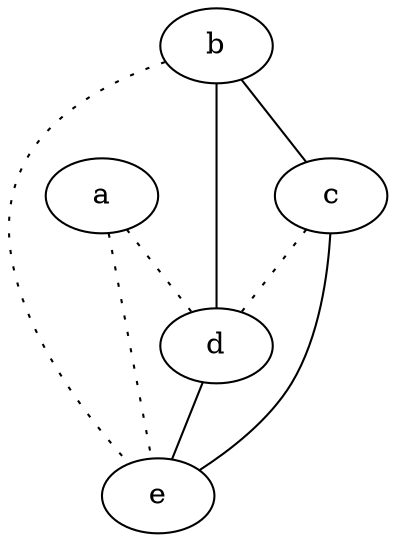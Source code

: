 graph {
a -- d [style=dotted];
a -- e [style=dotted];
b -- c;
b -- d;
b -- e [style=dotted];
c -- d [style=dotted];
c -- e;
d -- e;
}
